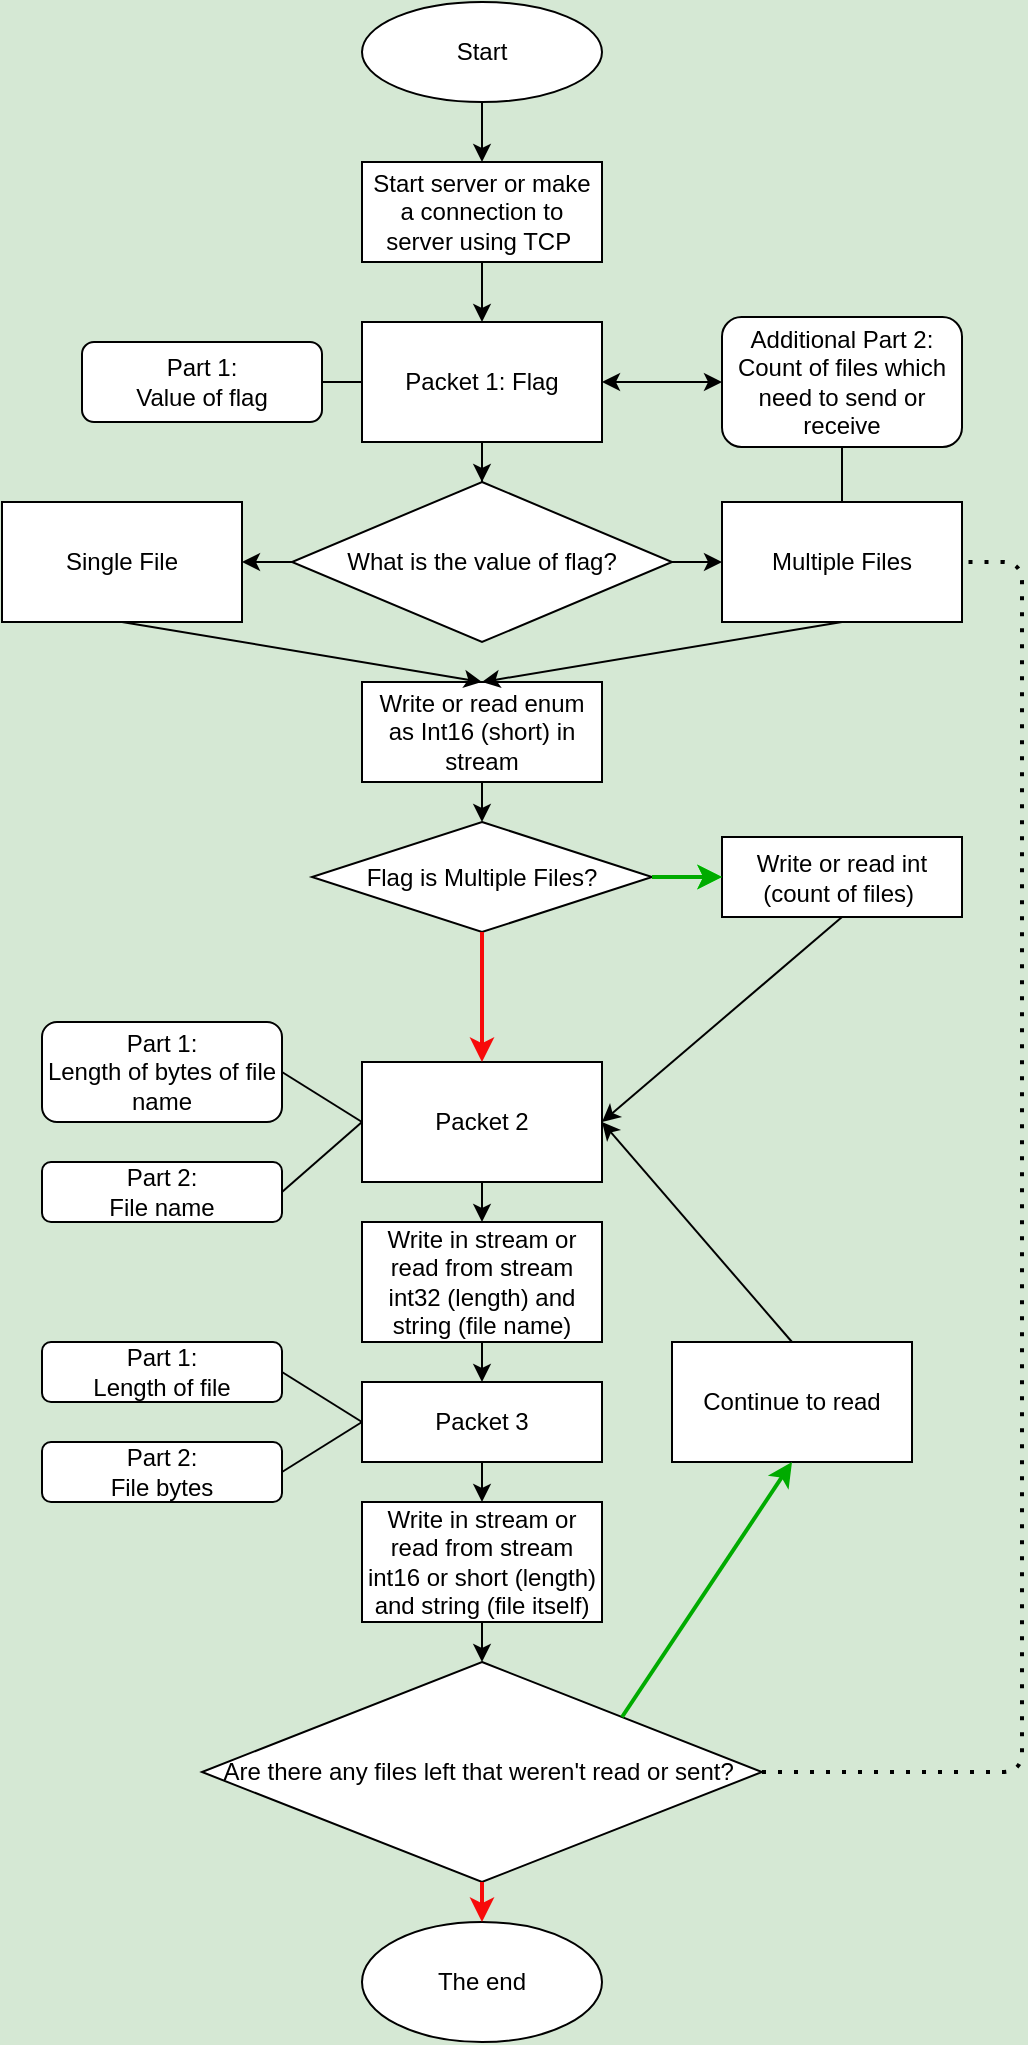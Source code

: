 <mxfile version="14.2.4" type="github">
  <diagram id="D9aLPQN2KOzKNYfNjTsP" name="Page-1">
    <mxGraphModel dx="2031" dy="1089" grid="1" gridSize="10" guides="1" tooltips="1" connect="1" arrows="1" fold="1" page="1" pageScale="1" pageWidth="827" pageHeight="1169" background="#D5E8D4" math="0" shadow="0">
      <root>
        <mxCell id="0" />
        <mxCell id="1" parent="0" />
        <mxCell id="UvzDQ6ZtJ3tF6trI1SN7-7" value="" style="edgeStyle=orthogonalEdgeStyle;rounded=0;orthogonalLoop=1;jettySize=auto;html=1;" parent="1" source="UvzDQ6ZtJ3tF6trI1SN7-1" target="UvzDQ6ZtJ3tF6trI1SN7-6" edge="1">
          <mxGeometry relative="1" as="geometry" />
        </mxCell>
        <mxCell id="UvzDQ6ZtJ3tF6trI1SN7-1" value="Packet 1: Flag" style="rounded=0;whiteSpace=wrap;html=1;" parent="1" vertex="1">
          <mxGeometry x="310" y="180" width="120" height="60" as="geometry" />
        </mxCell>
        <mxCell id="UvzDQ6ZtJ3tF6trI1SN7-9" value="" style="edgeStyle=orthogonalEdgeStyle;rounded=0;orthogonalLoop=1;jettySize=auto;html=1;entryX=0.5;entryY=0;entryDx=0;entryDy=0;" parent="1" source="UvzDQ6ZtJ3tF6trI1SN7-5" target="UvzDQ6ZtJ3tF6trI1SN7-27" edge="1">
          <mxGeometry relative="1" as="geometry">
            <mxPoint x="370" y="90" as="targetPoint" />
          </mxGeometry>
        </mxCell>
        <mxCell id="UvzDQ6ZtJ3tF6trI1SN7-5" value="Start" style="ellipse;whiteSpace=wrap;html=1;" parent="1" vertex="1">
          <mxGeometry x="310" y="20" width="120" height="50" as="geometry" />
        </mxCell>
        <mxCell id="UvzDQ6ZtJ3tF6trI1SN7-12" value="" style="edgeStyle=orthogonalEdgeStyle;rounded=0;orthogonalLoop=1;jettySize=auto;html=1;" parent="1" source="UvzDQ6ZtJ3tF6trI1SN7-6" target="UvzDQ6ZtJ3tF6trI1SN7-10" edge="1">
          <mxGeometry relative="1" as="geometry" />
        </mxCell>
        <mxCell id="UvzDQ6ZtJ3tF6trI1SN7-13" value="" style="edgeStyle=orthogonalEdgeStyle;rounded=0;orthogonalLoop=1;jettySize=auto;html=1;" parent="1" source="UvzDQ6ZtJ3tF6trI1SN7-6" target="UvzDQ6ZtJ3tF6trI1SN7-11" edge="1">
          <mxGeometry relative="1" as="geometry" />
        </mxCell>
        <mxCell id="UvzDQ6ZtJ3tF6trI1SN7-6" value="What is the value of flag?" style="rhombus;whiteSpace=wrap;html=1;" parent="1" vertex="1">
          <mxGeometry x="275" y="260" width="190" height="80" as="geometry" />
        </mxCell>
        <mxCell id="UvzDQ6ZtJ3tF6trI1SN7-10" value="Single File" style="rounded=0;whiteSpace=wrap;html=1;" parent="1" vertex="1">
          <mxGeometry x="130" y="270" width="120" height="60" as="geometry" />
        </mxCell>
        <mxCell id="UvzDQ6ZtJ3tF6trI1SN7-11" value="Multiple Files" style="rounded=0;whiteSpace=wrap;html=1;" parent="1" vertex="1">
          <mxGeometry x="490" y="270" width="120" height="60" as="geometry" />
        </mxCell>
        <mxCell id="UvzDQ6ZtJ3tF6trI1SN7-14" value="Write or read enum as Int16 (short) in stream" style="rounded=0;whiteSpace=wrap;html=1;" parent="1" vertex="1">
          <mxGeometry x="310" y="360" width="120" height="50" as="geometry" />
        </mxCell>
        <mxCell id="UvzDQ6ZtJ3tF6trI1SN7-15" value="" style="endArrow=classic;html=1;exitX=0.5;exitY=1;exitDx=0;exitDy=0;entryX=0.5;entryY=0;entryDx=0;entryDy=0;" parent="1" source="UvzDQ6ZtJ3tF6trI1SN7-10" target="UvzDQ6ZtJ3tF6trI1SN7-14" edge="1">
          <mxGeometry width="50" height="50" relative="1" as="geometry">
            <mxPoint x="390" y="480" as="sourcePoint" />
            <mxPoint x="440" y="430" as="targetPoint" />
          </mxGeometry>
        </mxCell>
        <mxCell id="UvzDQ6ZtJ3tF6trI1SN7-18" value="Packet 2" style="rounded=0;whiteSpace=wrap;html=1;" parent="1" vertex="1">
          <mxGeometry x="310" y="550" width="120" height="60" as="geometry" />
        </mxCell>
        <mxCell id="UvzDQ6ZtJ3tF6trI1SN7-19" value="Part 1: &lt;br&gt;Length of bytes of file name" style="rounded=1;whiteSpace=wrap;html=1;" parent="1" vertex="1">
          <mxGeometry x="150" y="530" width="120" height="50" as="geometry" />
        </mxCell>
        <mxCell id="UvzDQ6ZtJ3tF6trI1SN7-20" value="Part 2: &lt;br&gt;File name" style="rounded=1;whiteSpace=wrap;html=1;" parent="1" vertex="1">
          <mxGeometry x="150" y="600" width="120" height="30" as="geometry" />
        </mxCell>
        <mxCell id="UvzDQ6ZtJ3tF6trI1SN7-21" value="" style="endArrow=none;html=1;entryX=1;entryY=0.5;entryDx=0;entryDy=0;exitX=0;exitY=0.5;exitDx=0;exitDy=0;" parent="1" source="UvzDQ6ZtJ3tF6trI1SN7-18" target="UvzDQ6ZtJ3tF6trI1SN7-19" edge="1">
          <mxGeometry width="50" height="50" relative="1" as="geometry">
            <mxPoint x="390" y="580" as="sourcePoint" />
            <mxPoint x="440" y="530" as="targetPoint" />
          </mxGeometry>
        </mxCell>
        <mxCell id="UvzDQ6ZtJ3tF6trI1SN7-22" value="" style="endArrow=none;html=1;exitX=1;exitY=0.5;exitDx=0;exitDy=0;" parent="1" source="UvzDQ6ZtJ3tF6trI1SN7-20" edge="1">
          <mxGeometry width="50" height="50" relative="1" as="geometry">
            <mxPoint x="390" y="580" as="sourcePoint" />
            <mxPoint x="310" y="580" as="targetPoint" />
          </mxGeometry>
        </mxCell>
        <mxCell id="UvzDQ6ZtJ3tF6trI1SN7-24" value="Write in stream or read from stream int32 (length) and string (file name)" style="rounded=0;whiteSpace=wrap;html=1;" parent="1" vertex="1">
          <mxGeometry x="310" y="630" width="120" height="60" as="geometry" />
        </mxCell>
        <mxCell id="UvzDQ6ZtJ3tF6trI1SN7-25" value="" style="endArrow=classic;html=1;exitX=0.5;exitY=1;exitDx=0;exitDy=0;entryX=0.5;entryY=0;entryDx=0;entryDy=0;" parent="1" source="UvzDQ6ZtJ3tF6trI1SN7-18" target="UvzDQ6ZtJ3tF6trI1SN7-24" edge="1">
          <mxGeometry width="50" height="50" relative="1" as="geometry">
            <mxPoint x="390" y="560" as="sourcePoint" />
            <mxPoint x="440" y="510" as="targetPoint" />
          </mxGeometry>
        </mxCell>
        <mxCell id="UvzDQ6ZtJ3tF6trI1SN7-27" value="Start server or make a connection to server using TCP&amp;nbsp;" style="rounded=0;whiteSpace=wrap;html=1;" parent="1" vertex="1">
          <mxGeometry x="310" y="100" width="120" height="50" as="geometry" />
        </mxCell>
        <mxCell id="UvzDQ6ZtJ3tF6trI1SN7-28" value="" style="endArrow=classic;html=1;exitX=0.5;exitY=1;exitDx=0;exitDy=0;entryX=0.5;entryY=0;entryDx=0;entryDy=0;" parent="1" source="UvzDQ6ZtJ3tF6trI1SN7-27" target="UvzDQ6ZtJ3tF6trI1SN7-1" edge="1">
          <mxGeometry width="50" height="50" relative="1" as="geometry">
            <mxPoint x="390" y="380" as="sourcePoint" />
            <mxPoint x="440" y="330" as="targetPoint" />
          </mxGeometry>
        </mxCell>
        <mxCell id="UvzDQ6ZtJ3tF6trI1SN7-30" value="Packet 3" style="rounded=0;whiteSpace=wrap;html=1;" parent="1" vertex="1">
          <mxGeometry x="310" y="710" width="120" height="40" as="geometry" />
        </mxCell>
        <mxCell id="UvzDQ6ZtJ3tF6trI1SN7-31" value="Part 1: &lt;br&gt;Length of file" style="rounded=1;whiteSpace=wrap;html=1;" parent="1" vertex="1">
          <mxGeometry x="150" y="690" width="120" height="30" as="geometry" />
        </mxCell>
        <mxCell id="UvzDQ6ZtJ3tF6trI1SN7-32" value="Part 2: &lt;br&gt;File bytes" style="rounded=1;whiteSpace=wrap;html=1;" parent="1" vertex="1">
          <mxGeometry x="150" y="740" width="120" height="30" as="geometry" />
        </mxCell>
        <mxCell id="UvzDQ6ZtJ3tF6trI1SN7-37" value="" style="endArrow=none;html=1;exitX=1;exitY=0.5;exitDx=0;exitDy=0;entryX=0;entryY=0.5;entryDx=0;entryDy=0;" parent="1" source="UvzDQ6ZtJ3tF6trI1SN7-31" target="UvzDQ6ZtJ3tF6trI1SN7-30" edge="1">
          <mxGeometry width="50" height="50" relative="1" as="geometry">
            <mxPoint x="390" y="680" as="sourcePoint" />
            <mxPoint x="440" y="630" as="targetPoint" />
          </mxGeometry>
        </mxCell>
        <mxCell id="UvzDQ6ZtJ3tF6trI1SN7-38" value="" style="endArrow=none;html=1;exitX=1;exitY=0.5;exitDx=0;exitDy=0;entryX=0;entryY=0.5;entryDx=0;entryDy=0;" parent="1" source="UvzDQ6ZtJ3tF6trI1SN7-32" target="UvzDQ6ZtJ3tF6trI1SN7-30" edge="1">
          <mxGeometry width="50" height="50" relative="1" as="geometry">
            <mxPoint x="390" y="680" as="sourcePoint" />
            <mxPoint x="440" y="630" as="targetPoint" />
          </mxGeometry>
        </mxCell>
        <mxCell id="UvzDQ6ZtJ3tF6trI1SN7-39" value="" style="endArrow=classic;html=1;exitX=0.5;exitY=1;exitDx=0;exitDy=0;entryX=0.5;entryY=0;entryDx=0;entryDy=0;" parent="1" source="UvzDQ6ZtJ3tF6trI1SN7-24" target="UvzDQ6ZtJ3tF6trI1SN7-30" edge="1">
          <mxGeometry width="50" height="50" relative="1" as="geometry">
            <mxPoint x="390" y="680" as="sourcePoint" />
            <mxPoint x="440" y="630" as="targetPoint" />
          </mxGeometry>
        </mxCell>
        <mxCell id="UvzDQ6ZtJ3tF6trI1SN7-42" value="Part 1:&lt;br&gt;Value of flag" style="rounded=1;whiteSpace=wrap;html=1;" parent="1" vertex="1">
          <mxGeometry x="170" y="190" width="120" height="40" as="geometry" />
        </mxCell>
        <mxCell id="UvzDQ6ZtJ3tF6trI1SN7-43" value="" style="endArrow=none;html=1;exitX=1;exitY=0.5;exitDx=0;exitDy=0;entryX=0;entryY=0.5;entryDx=0;entryDy=0;" parent="1" source="UvzDQ6ZtJ3tF6trI1SN7-42" target="UvzDQ6ZtJ3tF6trI1SN7-1" edge="1">
          <mxGeometry width="50" height="50" relative="1" as="geometry">
            <mxPoint x="390" y="430" as="sourcePoint" />
            <mxPoint x="440" y="380" as="targetPoint" />
          </mxGeometry>
        </mxCell>
        <mxCell id="UvzDQ6ZtJ3tF6trI1SN7-44" value="Additional Part 2:&lt;br&gt;Count of files which need to send or receive" style="rounded=1;whiteSpace=wrap;html=1;" parent="1" vertex="1">
          <mxGeometry x="490" y="177.5" width="120" height="65" as="geometry" />
        </mxCell>
        <mxCell id="UvzDQ6ZtJ3tF6trI1SN7-45" value="" style="endArrow=none;html=1;entryX=0.5;entryY=1;entryDx=0;entryDy=0;exitX=0.5;exitY=0;exitDx=0;exitDy=0;" parent="1" source="UvzDQ6ZtJ3tF6trI1SN7-11" target="UvzDQ6ZtJ3tF6trI1SN7-44" edge="1">
          <mxGeometry width="50" height="50" relative="1" as="geometry">
            <mxPoint x="390" y="410" as="sourcePoint" />
            <mxPoint x="440" y="360" as="targetPoint" />
          </mxGeometry>
        </mxCell>
        <mxCell id="UvzDQ6ZtJ3tF6trI1SN7-46" value="" style="endArrow=classic;startArrow=classic;html=1;entryX=0;entryY=0.5;entryDx=0;entryDy=0;exitX=1;exitY=0.5;exitDx=0;exitDy=0;" parent="1" source="UvzDQ6ZtJ3tF6trI1SN7-1" target="UvzDQ6ZtJ3tF6trI1SN7-44" edge="1">
          <mxGeometry width="50" height="50" relative="1" as="geometry">
            <mxPoint x="390" y="410" as="sourcePoint" />
            <mxPoint x="440" y="360" as="targetPoint" />
          </mxGeometry>
        </mxCell>
        <mxCell id="UvzDQ6ZtJ3tF6trI1SN7-47" value="&lt;span&gt;Write or read int (count of files)&amp;nbsp;&lt;/span&gt;" style="rounded=0;whiteSpace=wrap;html=1;" parent="1" vertex="1">
          <mxGeometry x="490" y="437.5" width="120" height="40" as="geometry" />
        </mxCell>
        <mxCell id="UvzDQ6ZtJ3tF6trI1SN7-50" value="" style="endArrow=classic;html=1;exitX=0.5;exitY=1;exitDx=0;exitDy=0;entryX=0.5;entryY=0;entryDx=0;entryDy=0;" parent="1" source="UvzDQ6ZtJ3tF6trI1SN7-11" target="UvzDQ6ZtJ3tF6trI1SN7-14" edge="1">
          <mxGeometry width="50" height="50" relative="1" as="geometry">
            <mxPoint x="390" y="410" as="sourcePoint" />
            <mxPoint x="440" y="360" as="targetPoint" />
          </mxGeometry>
        </mxCell>
        <mxCell id="UvzDQ6ZtJ3tF6trI1SN7-53" value="" style="endArrow=classic;html=1;exitX=0.5;exitY=1;exitDx=0;exitDy=0;entryX=1;entryY=0.5;entryDx=0;entryDy=0;" parent="1" source="UvzDQ6ZtJ3tF6trI1SN7-47" target="UvzDQ6ZtJ3tF6trI1SN7-18" edge="1">
          <mxGeometry width="50" height="50" relative="1" as="geometry">
            <mxPoint x="550" y="570" as="sourcePoint" />
            <mxPoint x="600" y="520" as="targetPoint" />
          </mxGeometry>
        </mxCell>
        <mxCell id="UvzDQ6ZtJ3tF6trI1SN7-57" value="" style="edgeStyle=orthogonalEdgeStyle;rounded=0;sketch=0;orthogonalLoop=1;jettySize=auto;html=1;shadow=0;labelBackgroundColor=#FFFFFF;sourcePerimeterSpacing=0;strokeColor=#00FF00;strokeWidth=2;fontColor=#FFFFFF;" parent="1" source="UvzDQ6ZtJ3tF6trI1SN7-54" target="UvzDQ6ZtJ3tF6trI1SN7-47" edge="1">
          <mxGeometry relative="1" as="geometry" />
        </mxCell>
        <mxCell id="UvzDQ6ZtJ3tF6trI1SN7-54" value="Flag is Multiple Files?" style="rhombus;whiteSpace=wrap;html=1;" parent="1" vertex="1">
          <mxGeometry x="285" y="430" width="170" height="55" as="geometry" />
        </mxCell>
        <mxCell id="UvzDQ6ZtJ3tF6trI1SN7-55" value="" style="endArrow=classic;html=1;exitX=0.5;exitY=1;exitDx=0;exitDy=0;entryX=0.5;entryY=0;entryDx=0;entryDy=0;" parent="1" source="UvzDQ6ZtJ3tF6trI1SN7-14" target="UvzDQ6ZtJ3tF6trI1SN7-54" edge="1">
          <mxGeometry width="50" height="50" relative="1" as="geometry">
            <mxPoint x="390" y="610" as="sourcePoint" />
            <mxPoint x="440" y="560" as="targetPoint" />
          </mxGeometry>
        </mxCell>
        <mxCell id="UvzDQ6ZtJ3tF6trI1SN7-56" value="" style="endArrow=classic;html=1;exitX=1;exitY=0.5;exitDx=0;exitDy=0;entryX=0;entryY=0.5;entryDx=0;entryDy=0;labelBackgroundColor=#FFFFFF;fontColor=#FFFFFF;shadow=0;strokeWidth=2;sketch=0;labelBorderColor=none;sourcePerimeterSpacing=0;jumpStyle=sharp;curved=1;strokeColor=#00AB00;" parent="1" source="UvzDQ6ZtJ3tF6trI1SN7-54" target="UvzDQ6ZtJ3tF6trI1SN7-47" edge="1">
          <mxGeometry width="50" height="50" relative="1" as="geometry">
            <mxPoint x="390" y="610" as="sourcePoint" />
            <mxPoint x="440" y="560" as="targetPoint" />
          </mxGeometry>
        </mxCell>
        <mxCell id="UvzDQ6ZtJ3tF6trI1SN7-58" value="" style="endArrow=classic;html=1;exitX=0.5;exitY=1;exitDx=0;exitDy=0;entryX=0.5;entryY=0;entryDx=0;entryDy=0;labelBackgroundColor=#FFFFFF;fontColor=#FFFFFF;shadow=0;strokeWidth=2;sketch=0;labelBorderColor=none;sourcePerimeterSpacing=0;jumpStyle=sharp;curved=1;strokeColor=#F70A0A;" parent="1" source="UvzDQ6ZtJ3tF6trI1SN7-54" target="UvzDQ6ZtJ3tF6trI1SN7-18" edge="1">
          <mxGeometry width="50" height="50" relative="1" as="geometry">
            <mxPoint x="465" y="467.5" as="sourcePoint" />
            <mxPoint x="500" y="467.5" as="targetPoint" />
          </mxGeometry>
        </mxCell>
        <mxCell id="UvzDQ6ZtJ3tF6trI1SN7-59" value="Write in stream or read from stream int16 or short (length) and string (file itself)" style="rounded=0;whiteSpace=wrap;html=1;" parent="1" vertex="1">
          <mxGeometry x="310" y="770" width="120" height="60" as="geometry" />
        </mxCell>
        <mxCell id="UvzDQ6ZtJ3tF6trI1SN7-60" value="" style="endArrow=classic;html=1;shadow=0;labelBackgroundColor=#FFFFFF;strokeWidth=1;fontColor=#FFFFFF;exitX=0.5;exitY=1;exitDx=0;exitDy=0;entryX=0.5;entryY=0;entryDx=0;entryDy=0;" parent="1" source="UvzDQ6ZtJ3tF6trI1SN7-30" target="UvzDQ6ZtJ3tF6trI1SN7-59" edge="1">
          <mxGeometry width="50" height="50" relative="1" as="geometry">
            <mxPoint x="530" y="710" as="sourcePoint" />
            <mxPoint x="470" y="640" as="targetPoint" />
          </mxGeometry>
        </mxCell>
        <mxCell id="UvzDQ6ZtJ3tF6trI1SN7-61" value="&lt;font color=&quot;#000000&quot;&gt;Are there any files left that weren&#39;t read or sent?&amp;nbsp;&lt;/font&gt;" style="rhombus;fontColor=#FFFFFF;html=1;overflow=visible;autosize=0;whiteSpace=wrap;" parent="1" vertex="1">
          <mxGeometry x="230" y="850" width="280" height="110" as="geometry" />
        </mxCell>
        <mxCell id="UvzDQ6ZtJ3tF6trI1SN7-62" value="" style="endArrow=none;dashed=1;html=1;dashPattern=1 3;strokeWidth=2;shadow=0;labelBackgroundColor=#FFFFFF;fontColor=#FFFFFF;entryX=1;entryY=0.5;entryDx=0;entryDy=0;exitX=1;exitY=0.5;exitDx=0;exitDy=0;" parent="1" source="UvzDQ6ZtJ3tF6trI1SN7-61" target="UvzDQ6ZtJ3tF6trI1SN7-11" edge="1">
          <mxGeometry width="50" height="50" relative="1" as="geometry">
            <mxPoint x="620" y="850" as="sourcePoint" />
            <mxPoint x="640" y="220" as="targetPoint" />
            <Array as="points">
              <mxPoint x="640" y="905" />
              <mxPoint x="640" y="600" />
              <mxPoint x="640" y="300" />
            </Array>
          </mxGeometry>
        </mxCell>
        <mxCell id="UvzDQ6ZtJ3tF6trI1SN7-64" value="" style="endArrow=classic;html=1;shadow=0;labelBackgroundColor=#FFFFFF;strokeColor=#000000;strokeWidth=1;fontColor=#FFFFFF;exitX=0.5;exitY=1;exitDx=0;exitDy=0;entryX=0.5;entryY=0;entryDx=0;entryDy=0;" parent="1" source="UvzDQ6ZtJ3tF6trI1SN7-59" target="UvzDQ6ZtJ3tF6trI1SN7-61" edge="1">
          <mxGeometry width="50" height="50" relative="1" as="geometry">
            <mxPoint x="690" y="740" as="sourcePoint" />
            <mxPoint x="740" y="690" as="targetPoint" />
          </mxGeometry>
        </mxCell>
        <mxCell id="UvzDQ6ZtJ3tF6trI1SN7-65" value="&lt;font color=&quot;#000000&quot;&gt;Continue to read&lt;/font&gt;" style="rounded=0;whiteSpace=wrap;html=1;fontColor=#FFFFFF;" parent="1" vertex="1">
          <mxGeometry x="465" y="690" width="120" height="60" as="geometry" />
        </mxCell>
        <mxCell id="UvzDQ6ZtJ3tF6trI1SN7-66" value="" style="endArrow=classic;html=1;exitX=1;exitY=0;exitDx=0;exitDy=0;entryX=0.5;entryY=1;entryDx=0;entryDy=0;labelBackgroundColor=#FFFFFF;fontColor=#FFFFFF;shadow=0;strokeWidth=2;sketch=0;labelBorderColor=none;sourcePerimeterSpacing=0;jumpStyle=sharp;curved=1;strokeColor=#00AB00;" parent="1" source="UvzDQ6ZtJ3tF6trI1SN7-61" target="UvzDQ6ZtJ3tF6trI1SN7-65" edge="1">
          <mxGeometry width="50" height="50" relative="1" as="geometry">
            <mxPoint x="465" y="467.5" as="sourcePoint" />
            <mxPoint x="500" y="467.5" as="targetPoint" />
          </mxGeometry>
        </mxCell>
        <mxCell id="UvzDQ6ZtJ3tF6trI1SN7-67" value="" style="endArrow=classic;html=1;shadow=0;labelBackgroundColor=#FFFFFF;strokeColor=#000000;strokeWidth=1;fontColor=#FFFFFF;entryX=1;entryY=0.5;entryDx=0;entryDy=0;exitX=0.5;exitY=0;exitDx=0;exitDy=0;" parent="1" source="UvzDQ6ZtJ3tF6trI1SN7-65" target="UvzDQ6ZtJ3tF6trI1SN7-18" edge="1">
          <mxGeometry width="50" height="50" relative="1" as="geometry">
            <mxPoint x="690" y="740" as="sourcePoint" />
            <mxPoint x="740" y="690" as="targetPoint" />
          </mxGeometry>
        </mxCell>
        <mxCell id="UvzDQ6ZtJ3tF6trI1SN7-68" value="&lt;font color=&quot;#000000&quot;&gt;The end&lt;/font&gt;" style="ellipse;whiteSpace=wrap;html=1;fontColor=#FFFFFF;" parent="1" vertex="1">
          <mxGeometry x="310" y="980" width="120" height="60" as="geometry" />
        </mxCell>
        <mxCell id="UvzDQ6ZtJ3tF6trI1SN7-69" value="" style="endArrow=classic;html=1;exitX=0.5;exitY=1;exitDx=0;exitDy=0;entryX=0.5;entryY=0;entryDx=0;entryDy=0;labelBackgroundColor=#FFFFFF;fontColor=#FFFFFF;shadow=0;strokeWidth=2;sketch=0;labelBorderColor=none;sourcePerimeterSpacing=0;jumpStyle=sharp;curved=1;strokeColor=#F70A0A;" parent="1" source="UvzDQ6ZtJ3tF6trI1SN7-61" target="UvzDQ6ZtJ3tF6trI1SN7-68" edge="1">
          <mxGeometry width="50" height="50" relative="1" as="geometry">
            <mxPoint x="380" y="495" as="sourcePoint" />
            <mxPoint x="380" y="560" as="targetPoint" />
          </mxGeometry>
        </mxCell>
      </root>
    </mxGraphModel>
  </diagram>
</mxfile>
